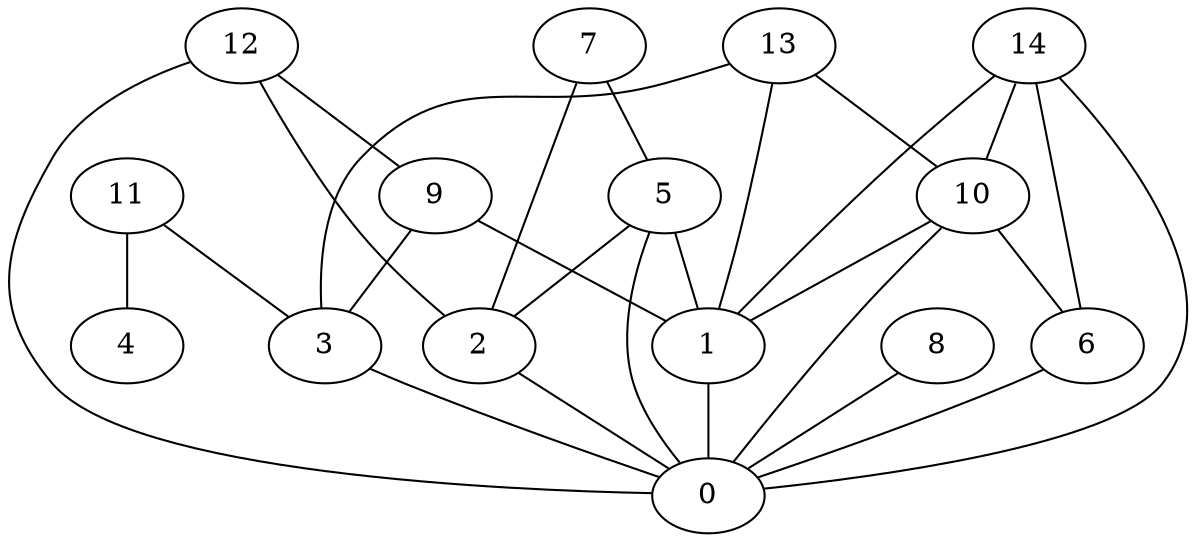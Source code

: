 digraph "sensornet-topology" {
label = "";
rankdir="BT";"0"->"1" [arrowhead = "both"] 
"0"->"2" [arrowhead = "both"] 
"0"->"3" [arrowhead = "both"] 
"0"->"5" [arrowhead = "both"] 
"0"->"6" [arrowhead = "both"] 
"0"->"8" [arrowhead = "both"] 
"0"->"10" [arrowhead = "both"] 
"0"->"12" [arrowhead = "both"] 
"0"->"14" [arrowhead = "both"] 
"1"->"5" [arrowhead = "both"] 
"1"->"9" [arrowhead = "both"] 
"1"->"10" [arrowhead = "both"] 
"1"->"13" [arrowhead = "both"] 
"1"->"14" [arrowhead = "both"] 
"2"->"5" [arrowhead = "both"] 
"2"->"7" [arrowhead = "both"] 
"2"->"12" [arrowhead = "both"] 
"3"->"9" [arrowhead = "both"] 
"3"->"11" [arrowhead = "both"] 
"3"->"13" [arrowhead = "both"] 
"4"->"11" [arrowhead = "both"] 
"5"->"7" [arrowhead = "both"] 
"6"->"10" [arrowhead = "both"] 
"6"->"14" [arrowhead = "both"] 
"9"->"12" [arrowhead = "both"] 
"10"->"13" [arrowhead = "both"] 
"10"->"14" [arrowhead = "both"] 
}